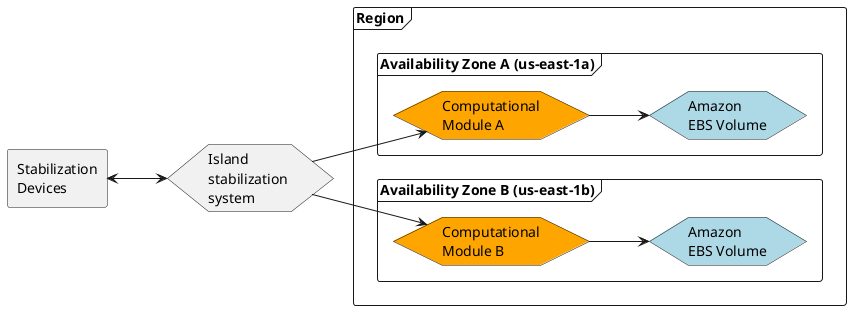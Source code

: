 @startuml
left to right direction
rectangle "Stabilization\nDevices" as SD
hexagon "Island \nstabilization \nsystem" as Iss
frame Region {
    frame "Availability Zone A (us-east-1a)" {
        hexagon "Computational\nModule A" as CMA #Orange
        hexagon "Amazon\nEBS Volume" as EBS_1 #LightBlue
        CMA --> EBS_1
    }

    frame "Availability Zone B (us-east-1b)" {
        hexagon "Computational\nModule B" as CMB #Orange
        hexagon "Amazon\nEBS Volume" as EBS_2 #LightBlue
        CMB --> EBS_2
    }
}

SD <--> Iss
Iss --> CMA
Iss --> CMB
@enduml